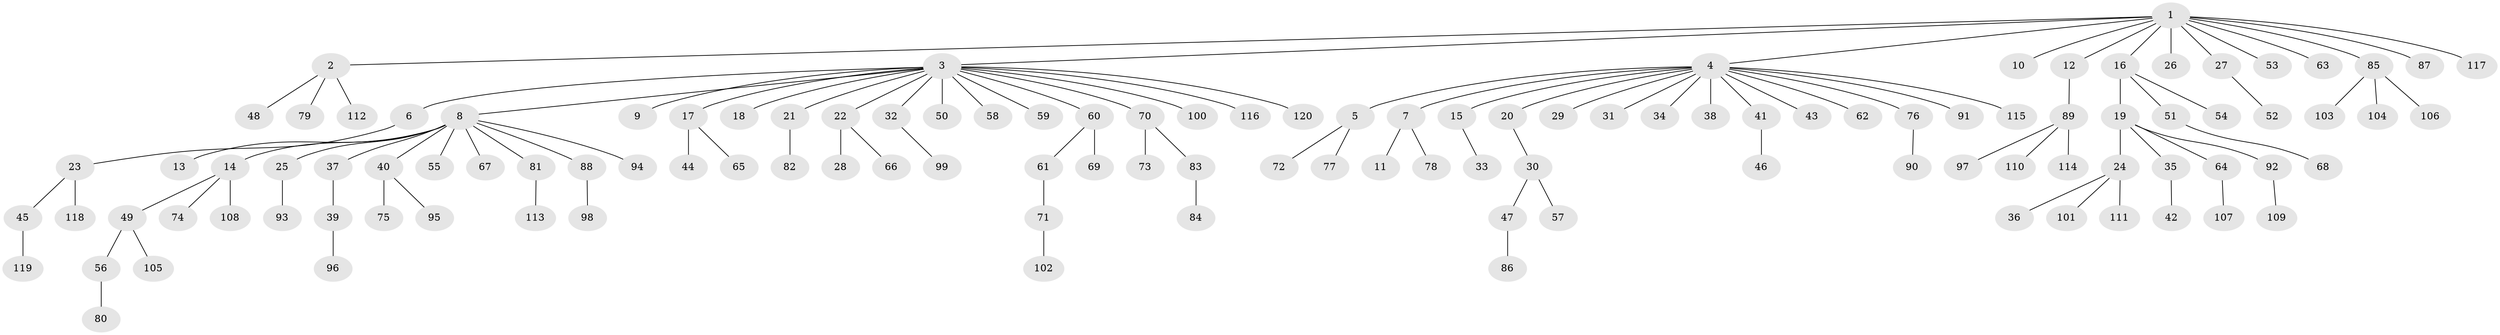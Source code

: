 // Generated by graph-tools (version 1.1) at 2025/48/03/09/25 04:48:20]
// undirected, 120 vertices, 119 edges
graph export_dot {
graph [start="1"]
  node [color=gray90,style=filled];
  1;
  2;
  3;
  4;
  5;
  6;
  7;
  8;
  9;
  10;
  11;
  12;
  13;
  14;
  15;
  16;
  17;
  18;
  19;
  20;
  21;
  22;
  23;
  24;
  25;
  26;
  27;
  28;
  29;
  30;
  31;
  32;
  33;
  34;
  35;
  36;
  37;
  38;
  39;
  40;
  41;
  42;
  43;
  44;
  45;
  46;
  47;
  48;
  49;
  50;
  51;
  52;
  53;
  54;
  55;
  56;
  57;
  58;
  59;
  60;
  61;
  62;
  63;
  64;
  65;
  66;
  67;
  68;
  69;
  70;
  71;
  72;
  73;
  74;
  75;
  76;
  77;
  78;
  79;
  80;
  81;
  82;
  83;
  84;
  85;
  86;
  87;
  88;
  89;
  90;
  91;
  92;
  93;
  94;
  95;
  96;
  97;
  98;
  99;
  100;
  101;
  102;
  103;
  104;
  105;
  106;
  107;
  108;
  109;
  110;
  111;
  112;
  113;
  114;
  115;
  116;
  117;
  118;
  119;
  120;
  1 -- 2;
  1 -- 3;
  1 -- 4;
  1 -- 10;
  1 -- 12;
  1 -- 16;
  1 -- 26;
  1 -- 27;
  1 -- 53;
  1 -- 63;
  1 -- 85;
  1 -- 87;
  1 -- 117;
  2 -- 48;
  2 -- 79;
  2 -- 112;
  3 -- 6;
  3 -- 8;
  3 -- 9;
  3 -- 17;
  3 -- 18;
  3 -- 21;
  3 -- 22;
  3 -- 32;
  3 -- 50;
  3 -- 58;
  3 -- 59;
  3 -- 60;
  3 -- 70;
  3 -- 100;
  3 -- 116;
  3 -- 120;
  4 -- 5;
  4 -- 7;
  4 -- 15;
  4 -- 20;
  4 -- 29;
  4 -- 31;
  4 -- 34;
  4 -- 38;
  4 -- 41;
  4 -- 43;
  4 -- 62;
  4 -- 76;
  4 -- 91;
  4 -- 115;
  5 -- 72;
  5 -- 77;
  6 -- 23;
  7 -- 11;
  7 -- 78;
  8 -- 13;
  8 -- 14;
  8 -- 25;
  8 -- 37;
  8 -- 40;
  8 -- 55;
  8 -- 67;
  8 -- 81;
  8 -- 88;
  8 -- 94;
  12 -- 89;
  14 -- 49;
  14 -- 74;
  14 -- 108;
  15 -- 33;
  16 -- 19;
  16 -- 51;
  16 -- 54;
  17 -- 44;
  17 -- 65;
  19 -- 24;
  19 -- 35;
  19 -- 64;
  19 -- 92;
  20 -- 30;
  21 -- 82;
  22 -- 28;
  22 -- 66;
  23 -- 45;
  23 -- 118;
  24 -- 36;
  24 -- 101;
  24 -- 111;
  25 -- 93;
  27 -- 52;
  30 -- 47;
  30 -- 57;
  32 -- 99;
  35 -- 42;
  37 -- 39;
  39 -- 96;
  40 -- 75;
  40 -- 95;
  41 -- 46;
  45 -- 119;
  47 -- 86;
  49 -- 56;
  49 -- 105;
  51 -- 68;
  56 -- 80;
  60 -- 61;
  60 -- 69;
  61 -- 71;
  64 -- 107;
  70 -- 73;
  70 -- 83;
  71 -- 102;
  76 -- 90;
  81 -- 113;
  83 -- 84;
  85 -- 103;
  85 -- 104;
  85 -- 106;
  88 -- 98;
  89 -- 97;
  89 -- 110;
  89 -- 114;
  92 -- 109;
}
